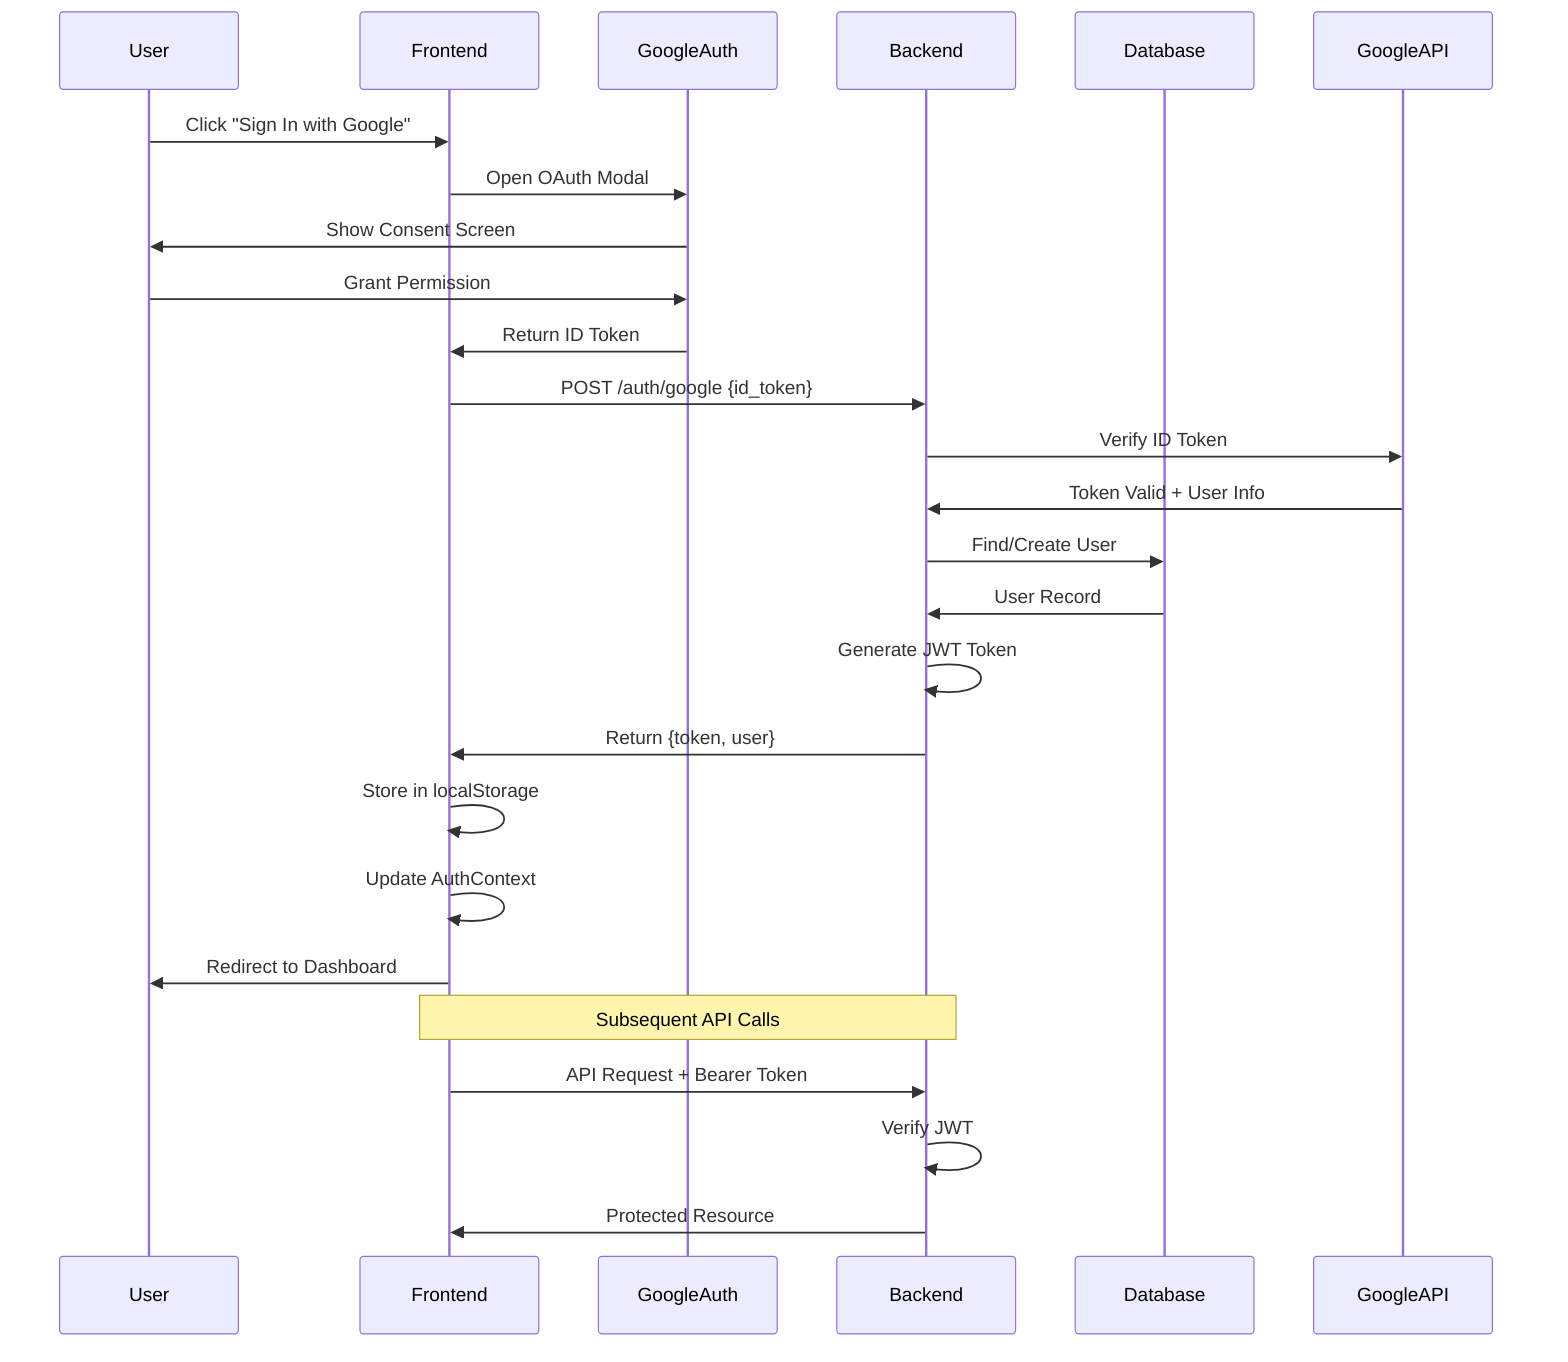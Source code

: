 sequenceDiagram
    participant User
    participant Frontend
    participant GoogleAuth
    participant Backend
    participant Database
    participant GoogleAPI
    
    User->>Frontend: Click "Sign In with Google"
    Frontend->>GoogleAuth: Open OAuth Modal
    GoogleAuth->>User: Show Consent Screen
    User->>GoogleAuth: Grant Permission
    GoogleAuth->>Frontend: Return ID Token
    
    Frontend->>Backend: POST /auth/google {id_token}
    Backend->>GoogleAPI: Verify ID Token
    GoogleAPI->>Backend: Token Valid + User Info
    
    Backend->>Database: Find/Create User
    Database->>Backend: User Record
    
    Backend->>Backend: Generate JWT Token
    Backend->>Frontend: Return {token, user}
    
    Frontend->>Frontend: Store in localStorage
    Frontend->>Frontend: Update AuthContext
    Frontend->>User: Redirect to Dashboard
    
    Note over Frontend,Backend: Subsequent API Calls
    Frontend->>Backend: API Request + Bearer Token
    Backend->>Backend: Verify JWT
    Backend->>Frontend: Protected Resource